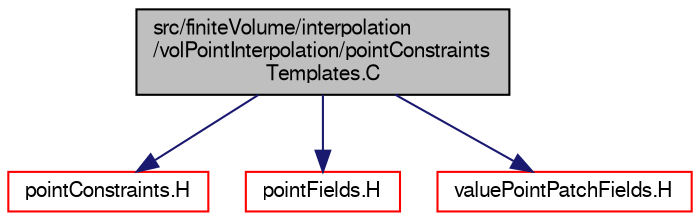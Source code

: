 digraph "src/finiteVolume/interpolation/volPointInterpolation/pointConstraintsTemplates.C"
{
  bgcolor="transparent";
  edge [fontname="FreeSans",fontsize="10",labelfontname="FreeSans",labelfontsize="10"];
  node [fontname="FreeSans",fontsize="10",shape=record];
  Node0 [label="src/finiteVolume/interpolation\l/volPointInterpolation/pointConstraints\lTemplates.C",height=0.2,width=0.4,color="black", fillcolor="grey75", style="filled", fontcolor="black"];
  Node0 -> Node1 [color="midnightblue",fontsize="10",style="solid",fontname="FreeSans"];
  Node1 [label="pointConstraints.H",height=0.2,width=0.4,color="red",URL="$a04328.html"];
  Node0 -> Node129 [color="midnightblue",fontsize="10",style="solid",fontname="FreeSans"];
  Node129 [label="pointFields.H",height=0.2,width=0.4,color="red",URL="$a09881.html"];
  Node0 -> Node287 [color="midnightblue",fontsize="10",style="solid",fontname="FreeSans"];
  Node287 [label="valuePointPatchFields.H",height=0.2,width=0.4,color="red",URL="$a09950.html"];
}
